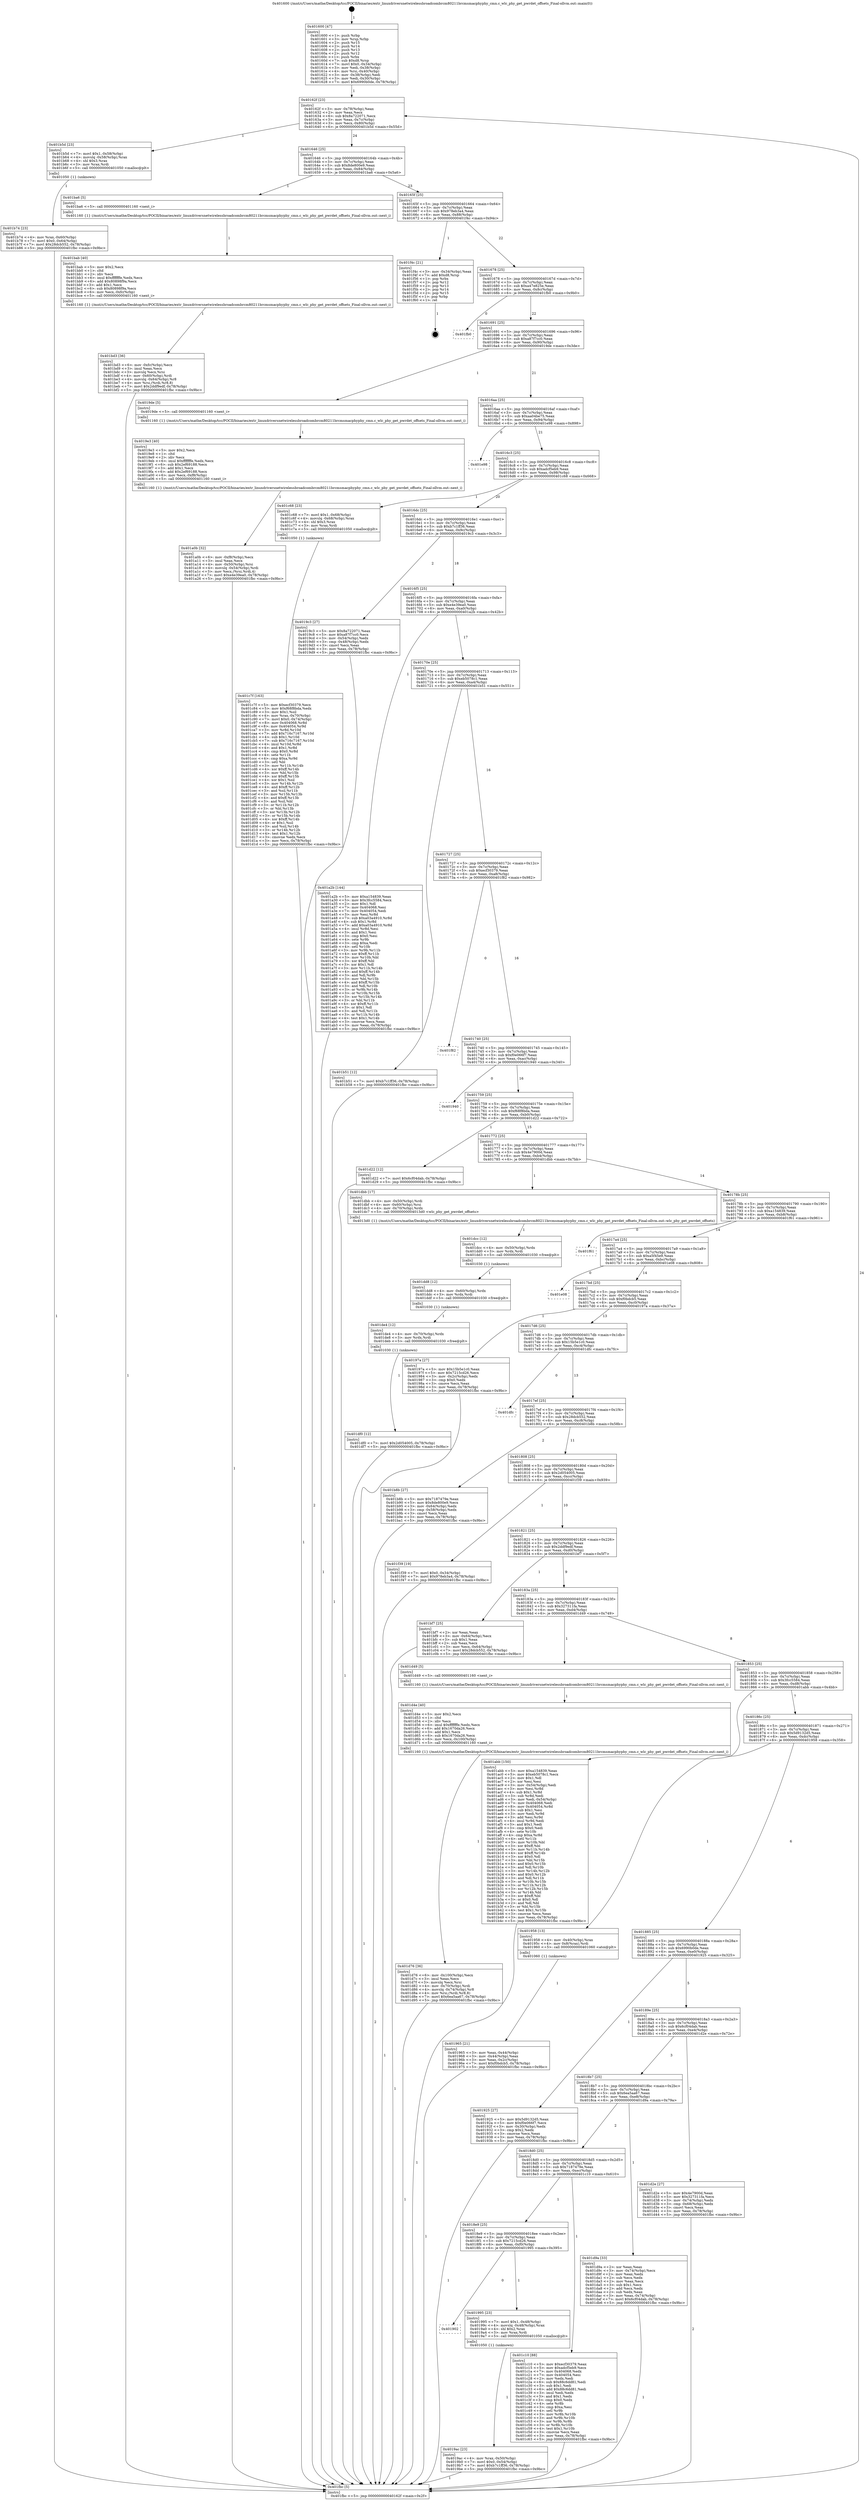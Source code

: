 digraph "0x401600" {
  label = "0x401600 (/mnt/c/Users/mathe/Desktop/tcc/POCII/binaries/extr_linuxdriversnetwirelessbroadcombrcm80211brcmsmacphyphy_cmn.c_wlc_phy_get_pwrdet_offsets_Final-ollvm.out::main(0))"
  labelloc = "t"
  node[shape=record]

  Entry [label="",width=0.3,height=0.3,shape=circle,fillcolor=black,style=filled]
  "0x40162f" [label="{
     0x40162f [23]\l
     | [instrs]\l
     &nbsp;&nbsp;0x40162f \<+3\>: mov -0x78(%rbp),%eax\l
     &nbsp;&nbsp;0x401632 \<+2\>: mov %eax,%ecx\l
     &nbsp;&nbsp;0x401634 \<+6\>: sub $0x8a722071,%ecx\l
     &nbsp;&nbsp;0x40163a \<+3\>: mov %eax,-0x7c(%rbp)\l
     &nbsp;&nbsp;0x40163d \<+3\>: mov %ecx,-0x80(%rbp)\l
     &nbsp;&nbsp;0x401640 \<+6\>: je 0000000000401b5d \<main+0x55d\>\l
  }"]
  "0x401b5d" [label="{
     0x401b5d [23]\l
     | [instrs]\l
     &nbsp;&nbsp;0x401b5d \<+7\>: movl $0x1,-0x58(%rbp)\l
     &nbsp;&nbsp;0x401b64 \<+4\>: movslq -0x58(%rbp),%rax\l
     &nbsp;&nbsp;0x401b68 \<+4\>: shl $0x3,%rax\l
     &nbsp;&nbsp;0x401b6c \<+3\>: mov %rax,%rdi\l
     &nbsp;&nbsp;0x401b6f \<+5\>: call 0000000000401050 \<malloc@plt\>\l
     | [calls]\l
     &nbsp;&nbsp;0x401050 \{1\} (unknown)\l
  }"]
  "0x401646" [label="{
     0x401646 [25]\l
     | [instrs]\l
     &nbsp;&nbsp;0x401646 \<+5\>: jmp 000000000040164b \<main+0x4b\>\l
     &nbsp;&nbsp;0x40164b \<+3\>: mov -0x7c(%rbp),%eax\l
     &nbsp;&nbsp;0x40164e \<+5\>: sub $0x8de800e9,%eax\l
     &nbsp;&nbsp;0x401653 \<+6\>: mov %eax,-0x84(%rbp)\l
     &nbsp;&nbsp;0x401659 \<+6\>: je 0000000000401ba6 \<main+0x5a6\>\l
  }"]
  Exit [label="",width=0.3,height=0.3,shape=circle,fillcolor=black,style=filled,peripheries=2]
  "0x401ba6" [label="{
     0x401ba6 [5]\l
     | [instrs]\l
     &nbsp;&nbsp;0x401ba6 \<+5\>: call 0000000000401160 \<next_i\>\l
     | [calls]\l
     &nbsp;&nbsp;0x401160 \{1\} (/mnt/c/Users/mathe/Desktop/tcc/POCII/binaries/extr_linuxdriversnetwirelessbroadcombrcm80211brcmsmacphyphy_cmn.c_wlc_phy_get_pwrdet_offsets_Final-ollvm.out::next_i)\l
  }"]
  "0x40165f" [label="{
     0x40165f [25]\l
     | [instrs]\l
     &nbsp;&nbsp;0x40165f \<+5\>: jmp 0000000000401664 \<main+0x64\>\l
     &nbsp;&nbsp;0x401664 \<+3\>: mov -0x7c(%rbp),%eax\l
     &nbsp;&nbsp;0x401667 \<+5\>: sub $0x978eb3a4,%eax\l
     &nbsp;&nbsp;0x40166c \<+6\>: mov %eax,-0x88(%rbp)\l
     &nbsp;&nbsp;0x401672 \<+6\>: je 0000000000401f4c \<main+0x94c\>\l
  }"]
  "0x401df0" [label="{
     0x401df0 [12]\l
     | [instrs]\l
     &nbsp;&nbsp;0x401df0 \<+7\>: movl $0x2d054005,-0x78(%rbp)\l
     &nbsp;&nbsp;0x401df7 \<+5\>: jmp 0000000000401fbc \<main+0x9bc\>\l
  }"]
  "0x401f4c" [label="{
     0x401f4c [21]\l
     | [instrs]\l
     &nbsp;&nbsp;0x401f4c \<+3\>: mov -0x34(%rbp),%eax\l
     &nbsp;&nbsp;0x401f4f \<+7\>: add $0xd8,%rsp\l
     &nbsp;&nbsp;0x401f56 \<+1\>: pop %rbx\l
     &nbsp;&nbsp;0x401f57 \<+2\>: pop %r12\l
     &nbsp;&nbsp;0x401f59 \<+2\>: pop %r13\l
     &nbsp;&nbsp;0x401f5b \<+2\>: pop %r14\l
     &nbsp;&nbsp;0x401f5d \<+2\>: pop %r15\l
     &nbsp;&nbsp;0x401f5f \<+1\>: pop %rbp\l
     &nbsp;&nbsp;0x401f60 \<+1\>: ret\l
  }"]
  "0x401678" [label="{
     0x401678 [25]\l
     | [instrs]\l
     &nbsp;&nbsp;0x401678 \<+5\>: jmp 000000000040167d \<main+0x7d\>\l
     &nbsp;&nbsp;0x40167d \<+3\>: mov -0x7c(%rbp),%eax\l
     &nbsp;&nbsp;0x401680 \<+5\>: sub $0xa47e825e,%eax\l
     &nbsp;&nbsp;0x401685 \<+6\>: mov %eax,-0x8c(%rbp)\l
     &nbsp;&nbsp;0x40168b \<+6\>: je 0000000000401fb0 \<main+0x9b0\>\l
  }"]
  "0x401de4" [label="{
     0x401de4 [12]\l
     | [instrs]\l
     &nbsp;&nbsp;0x401de4 \<+4\>: mov -0x70(%rbp),%rdx\l
     &nbsp;&nbsp;0x401de8 \<+3\>: mov %rdx,%rdi\l
     &nbsp;&nbsp;0x401deb \<+5\>: call 0000000000401030 \<free@plt\>\l
     | [calls]\l
     &nbsp;&nbsp;0x401030 \{1\} (unknown)\l
  }"]
  "0x401fb0" [label="{
     0x401fb0\l
  }", style=dashed]
  "0x401691" [label="{
     0x401691 [25]\l
     | [instrs]\l
     &nbsp;&nbsp;0x401691 \<+5\>: jmp 0000000000401696 \<main+0x96\>\l
     &nbsp;&nbsp;0x401696 \<+3\>: mov -0x7c(%rbp),%eax\l
     &nbsp;&nbsp;0x401699 \<+5\>: sub $0xa87f7cc0,%eax\l
     &nbsp;&nbsp;0x40169e \<+6\>: mov %eax,-0x90(%rbp)\l
     &nbsp;&nbsp;0x4016a4 \<+6\>: je 00000000004019de \<main+0x3de\>\l
  }"]
  "0x401dd8" [label="{
     0x401dd8 [12]\l
     | [instrs]\l
     &nbsp;&nbsp;0x401dd8 \<+4\>: mov -0x60(%rbp),%rdx\l
     &nbsp;&nbsp;0x401ddc \<+3\>: mov %rdx,%rdi\l
     &nbsp;&nbsp;0x401ddf \<+5\>: call 0000000000401030 \<free@plt\>\l
     | [calls]\l
     &nbsp;&nbsp;0x401030 \{1\} (unknown)\l
  }"]
  "0x4019de" [label="{
     0x4019de [5]\l
     | [instrs]\l
     &nbsp;&nbsp;0x4019de \<+5\>: call 0000000000401160 \<next_i\>\l
     | [calls]\l
     &nbsp;&nbsp;0x401160 \{1\} (/mnt/c/Users/mathe/Desktop/tcc/POCII/binaries/extr_linuxdriversnetwirelessbroadcombrcm80211brcmsmacphyphy_cmn.c_wlc_phy_get_pwrdet_offsets_Final-ollvm.out::next_i)\l
  }"]
  "0x4016aa" [label="{
     0x4016aa [25]\l
     | [instrs]\l
     &nbsp;&nbsp;0x4016aa \<+5\>: jmp 00000000004016af \<main+0xaf\>\l
     &nbsp;&nbsp;0x4016af \<+3\>: mov -0x7c(%rbp),%eax\l
     &nbsp;&nbsp;0x4016b2 \<+5\>: sub $0xaa04be75,%eax\l
     &nbsp;&nbsp;0x4016b7 \<+6\>: mov %eax,-0x94(%rbp)\l
     &nbsp;&nbsp;0x4016bd \<+6\>: je 0000000000401e98 \<main+0x898\>\l
  }"]
  "0x401dcc" [label="{
     0x401dcc [12]\l
     | [instrs]\l
     &nbsp;&nbsp;0x401dcc \<+4\>: mov -0x50(%rbp),%rdx\l
     &nbsp;&nbsp;0x401dd0 \<+3\>: mov %rdx,%rdi\l
     &nbsp;&nbsp;0x401dd3 \<+5\>: call 0000000000401030 \<free@plt\>\l
     | [calls]\l
     &nbsp;&nbsp;0x401030 \{1\} (unknown)\l
  }"]
  "0x401e98" [label="{
     0x401e98\l
  }", style=dashed]
  "0x4016c3" [label="{
     0x4016c3 [25]\l
     | [instrs]\l
     &nbsp;&nbsp;0x4016c3 \<+5\>: jmp 00000000004016c8 \<main+0xc8\>\l
     &nbsp;&nbsp;0x4016c8 \<+3\>: mov -0x7c(%rbp),%eax\l
     &nbsp;&nbsp;0x4016cb \<+5\>: sub $0xadcf5eb9,%eax\l
     &nbsp;&nbsp;0x4016d0 \<+6\>: mov %eax,-0x98(%rbp)\l
     &nbsp;&nbsp;0x4016d6 \<+6\>: je 0000000000401c68 \<main+0x668\>\l
  }"]
  "0x401d76" [label="{
     0x401d76 [36]\l
     | [instrs]\l
     &nbsp;&nbsp;0x401d76 \<+6\>: mov -0x100(%rbp),%ecx\l
     &nbsp;&nbsp;0x401d7c \<+3\>: imul %eax,%ecx\l
     &nbsp;&nbsp;0x401d7f \<+3\>: movslq %ecx,%rsi\l
     &nbsp;&nbsp;0x401d82 \<+4\>: mov -0x70(%rbp),%rdi\l
     &nbsp;&nbsp;0x401d86 \<+4\>: movslq -0x74(%rbp),%r8\l
     &nbsp;&nbsp;0x401d8a \<+4\>: mov %rsi,(%rdi,%r8,8)\l
     &nbsp;&nbsp;0x401d8e \<+7\>: movl $0x6ea5aa67,-0x78(%rbp)\l
     &nbsp;&nbsp;0x401d95 \<+5\>: jmp 0000000000401fbc \<main+0x9bc\>\l
  }"]
  "0x401c68" [label="{
     0x401c68 [23]\l
     | [instrs]\l
     &nbsp;&nbsp;0x401c68 \<+7\>: movl $0x1,-0x68(%rbp)\l
     &nbsp;&nbsp;0x401c6f \<+4\>: movslq -0x68(%rbp),%rax\l
     &nbsp;&nbsp;0x401c73 \<+4\>: shl $0x3,%rax\l
     &nbsp;&nbsp;0x401c77 \<+3\>: mov %rax,%rdi\l
     &nbsp;&nbsp;0x401c7a \<+5\>: call 0000000000401050 \<malloc@plt\>\l
     | [calls]\l
     &nbsp;&nbsp;0x401050 \{1\} (unknown)\l
  }"]
  "0x4016dc" [label="{
     0x4016dc [25]\l
     | [instrs]\l
     &nbsp;&nbsp;0x4016dc \<+5\>: jmp 00000000004016e1 \<main+0xe1\>\l
     &nbsp;&nbsp;0x4016e1 \<+3\>: mov -0x7c(%rbp),%eax\l
     &nbsp;&nbsp;0x4016e4 \<+5\>: sub $0xb7c1ff36,%eax\l
     &nbsp;&nbsp;0x4016e9 \<+6\>: mov %eax,-0x9c(%rbp)\l
     &nbsp;&nbsp;0x4016ef \<+6\>: je 00000000004019c3 \<main+0x3c3\>\l
  }"]
  "0x401d4e" [label="{
     0x401d4e [40]\l
     | [instrs]\l
     &nbsp;&nbsp;0x401d4e \<+5\>: mov $0x2,%ecx\l
     &nbsp;&nbsp;0x401d53 \<+1\>: cltd\l
     &nbsp;&nbsp;0x401d54 \<+2\>: idiv %ecx\l
     &nbsp;&nbsp;0x401d56 \<+6\>: imul $0xfffffffe,%edx,%ecx\l
     &nbsp;&nbsp;0x401d5c \<+6\>: add $0x1670da26,%ecx\l
     &nbsp;&nbsp;0x401d62 \<+3\>: add $0x1,%ecx\l
     &nbsp;&nbsp;0x401d65 \<+6\>: sub $0x1670da26,%ecx\l
     &nbsp;&nbsp;0x401d6b \<+6\>: mov %ecx,-0x100(%rbp)\l
     &nbsp;&nbsp;0x401d71 \<+5\>: call 0000000000401160 \<next_i\>\l
     | [calls]\l
     &nbsp;&nbsp;0x401160 \{1\} (/mnt/c/Users/mathe/Desktop/tcc/POCII/binaries/extr_linuxdriversnetwirelessbroadcombrcm80211brcmsmacphyphy_cmn.c_wlc_phy_get_pwrdet_offsets_Final-ollvm.out::next_i)\l
  }"]
  "0x4019c3" [label="{
     0x4019c3 [27]\l
     | [instrs]\l
     &nbsp;&nbsp;0x4019c3 \<+5\>: mov $0x8a722071,%eax\l
     &nbsp;&nbsp;0x4019c8 \<+5\>: mov $0xa87f7cc0,%ecx\l
     &nbsp;&nbsp;0x4019cd \<+3\>: mov -0x54(%rbp),%edx\l
     &nbsp;&nbsp;0x4019d0 \<+3\>: cmp -0x48(%rbp),%edx\l
     &nbsp;&nbsp;0x4019d3 \<+3\>: cmovl %ecx,%eax\l
     &nbsp;&nbsp;0x4019d6 \<+3\>: mov %eax,-0x78(%rbp)\l
     &nbsp;&nbsp;0x4019d9 \<+5\>: jmp 0000000000401fbc \<main+0x9bc\>\l
  }"]
  "0x4016f5" [label="{
     0x4016f5 [25]\l
     | [instrs]\l
     &nbsp;&nbsp;0x4016f5 \<+5\>: jmp 00000000004016fa \<main+0xfa\>\l
     &nbsp;&nbsp;0x4016fa \<+3\>: mov -0x7c(%rbp),%eax\l
     &nbsp;&nbsp;0x4016fd \<+5\>: sub $0xe4e39ea0,%eax\l
     &nbsp;&nbsp;0x401702 \<+6\>: mov %eax,-0xa0(%rbp)\l
     &nbsp;&nbsp;0x401708 \<+6\>: je 0000000000401a2b \<main+0x42b\>\l
  }"]
  "0x401c7f" [label="{
     0x401c7f [163]\l
     | [instrs]\l
     &nbsp;&nbsp;0x401c7f \<+5\>: mov $0xecf30379,%ecx\l
     &nbsp;&nbsp;0x401c84 \<+5\>: mov $0xf68f8bda,%edx\l
     &nbsp;&nbsp;0x401c89 \<+3\>: mov $0x1,%sil\l
     &nbsp;&nbsp;0x401c8c \<+4\>: mov %rax,-0x70(%rbp)\l
     &nbsp;&nbsp;0x401c90 \<+7\>: movl $0x0,-0x74(%rbp)\l
     &nbsp;&nbsp;0x401c97 \<+8\>: mov 0x404068,%r8d\l
     &nbsp;&nbsp;0x401c9f \<+8\>: mov 0x404054,%r9d\l
     &nbsp;&nbsp;0x401ca7 \<+3\>: mov %r8d,%r10d\l
     &nbsp;&nbsp;0x401caa \<+7\>: add $0x716c7167,%r10d\l
     &nbsp;&nbsp;0x401cb1 \<+4\>: sub $0x1,%r10d\l
     &nbsp;&nbsp;0x401cb5 \<+7\>: sub $0x716c7167,%r10d\l
     &nbsp;&nbsp;0x401cbc \<+4\>: imul %r10d,%r8d\l
     &nbsp;&nbsp;0x401cc0 \<+4\>: and $0x1,%r8d\l
     &nbsp;&nbsp;0x401cc4 \<+4\>: cmp $0x0,%r8d\l
     &nbsp;&nbsp;0x401cc8 \<+4\>: sete %r11b\l
     &nbsp;&nbsp;0x401ccc \<+4\>: cmp $0xa,%r9d\l
     &nbsp;&nbsp;0x401cd0 \<+3\>: setl %bl\l
     &nbsp;&nbsp;0x401cd3 \<+3\>: mov %r11b,%r14b\l
     &nbsp;&nbsp;0x401cd6 \<+4\>: xor $0xff,%r14b\l
     &nbsp;&nbsp;0x401cda \<+3\>: mov %bl,%r15b\l
     &nbsp;&nbsp;0x401cdd \<+4\>: xor $0xff,%r15b\l
     &nbsp;&nbsp;0x401ce1 \<+4\>: xor $0x1,%sil\l
     &nbsp;&nbsp;0x401ce5 \<+3\>: mov %r14b,%r12b\l
     &nbsp;&nbsp;0x401ce8 \<+4\>: and $0xff,%r12b\l
     &nbsp;&nbsp;0x401cec \<+3\>: and %sil,%r11b\l
     &nbsp;&nbsp;0x401cef \<+3\>: mov %r15b,%r13b\l
     &nbsp;&nbsp;0x401cf2 \<+4\>: and $0xff,%r13b\l
     &nbsp;&nbsp;0x401cf6 \<+3\>: and %sil,%bl\l
     &nbsp;&nbsp;0x401cf9 \<+3\>: or %r11b,%r12b\l
     &nbsp;&nbsp;0x401cfc \<+3\>: or %bl,%r13b\l
     &nbsp;&nbsp;0x401cff \<+3\>: xor %r13b,%r12b\l
     &nbsp;&nbsp;0x401d02 \<+3\>: or %r15b,%r14b\l
     &nbsp;&nbsp;0x401d05 \<+4\>: xor $0xff,%r14b\l
     &nbsp;&nbsp;0x401d09 \<+4\>: or $0x1,%sil\l
     &nbsp;&nbsp;0x401d0d \<+3\>: and %sil,%r14b\l
     &nbsp;&nbsp;0x401d10 \<+3\>: or %r14b,%r12b\l
     &nbsp;&nbsp;0x401d13 \<+4\>: test $0x1,%r12b\l
     &nbsp;&nbsp;0x401d17 \<+3\>: cmovne %edx,%ecx\l
     &nbsp;&nbsp;0x401d1a \<+3\>: mov %ecx,-0x78(%rbp)\l
     &nbsp;&nbsp;0x401d1d \<+5\>: jmp 0000000000401fbc \<main+0x9bc\>\l
  }"]
  "0x401a2b" [label="{
     0x401a2b [144]\l
     | [instrs]\l
     &nbsp;&nbsp;0x401a2b \<+5\>: mov $0xa154839,%eax\l
     &nbsp;&nbsp;0x401a30 \<+5\>: mov $0x3fcc5584,%ecx\l
     &nbsp;&nbsp;0x401a35 \<+2\>: mov $0x1,%dl\l
     &nbsp;&nbsp;0x401a37 \<+7\>: mov 0x404068,%esi\l
     &nbsp;&nbsp;0x401a3e \<+7\>: mov 0x404054,%edi\l
     &nbsp;&nbsp;0x401a45 \<+3\>: mov %esi,%r8d\l
     &nbsp;&nbsp;0x401a48 \<+7\>: sub $0xa03a4910,%r8d\l
     &nbsp;&nbsp;0x401a4f \<+4\>: sub $0x1,%r8d\l
     &nbsp;&nbsp;0x401a53 \<+7\>: add $0xa03a4910,%r8d\l
     &nbsp;&nbsp;0x401a5a \<+4\>: imul %r8d,%esi\l
     &nbsp;&nbsp;0x401a5e \<+3\>: and $0x1,%esi\l
     &nbsp;&nbsp;0x401a61 \<+3\>: cmp $0x0,%esi\l
     &nbsp;&nbsp;0x401a64 \<+4\>: sete %r9b\l
     &nbsp;&nbsp;0x401a68 \<+3\>: cmp $0xa,%edi\l
     &nbsp;&nbsp;0x401a6b \<+4\>: setl %r10b\l
     &nbsp;&nbsp;0x401a6f \<+3\>: mov %r9b,%r11b\l
     &nbsp;&nbsp;0x401a72 \<+4\>: xor $0xff,%r11b\l
     &nbsp;&nbsp;0x401a76 \<+3\>: mov %r10b,%bl\l
     &nbsp;&nbsp;0x401a79 \<+3\>: xor $0xff,%bl\l
     &nbsp;&nbsp;0x401a7c \<+3\>: xor $0x1,%dl\l
     &nbsp;&nbsp;0x401a7f \<+3\>: mov %r11b,%r14b\l
     &nbsp;&nbsp;0x401a82 \<+4\>: and $0xff,%r14b\l
     &nbsp;&nbsp;0x401a86 \<+3\>: and %dl,%r9b\l
     &nbsp;&nbsp;0x401a89 \<+3\>: mov %bl,%r15b\l
     &nbsp;&nbsp;0x401a8c \<+4\>: and $0xff,%r15b\l
     &nbsp;&nbsp;0x401a90 \<+3\>: and %dl,%r10b\l
     &nbsp;&nbsp;0x401a93 \<+3\>: or %r9b,%r14b\l
     &nbsp;&nbsp;0x401a96 \<+3\>: or %r10b,%r15b\l
     &nbsp;&nbsp;0x401a99 \<+3\>: xor %r15b,%r14b\l
     &nbsp;&nbsp;0x401a9c \<+3\>: or %bl,%r11b\l
     &nbsp;&nbsp;0x401a9f \<+4\>: xor $0xff,%r11b\l
     &nbsp;&nbsp;0x401aa3 \<+3\>: or $0x1,%dl\l
     &nbsp;&nbsp;0x401aa6 \<+3\>: and %dl,%r11b\l
     &nbsp;&nbsp;0x401aa9 \<+3\>: or %r11b,%r14b\l
     &nbsp;&nbsp;0x401aac \<+4\>: test $0x1,%r14b\l
     &nbsp;&nbsp;0x401ab0 \<+3\>: cmovne %ecx,%eax\l
     &nbsp;&nbsp;0x401ab3 \<+3\>: mov %eax,-0x78(%rbp)\l
     &nbsp;&nbsp;0x401ab6 \<+5\>: jmp 0000000000401fbc \<main+0x9bc\>\l
  }"]
  "0x40170e" [label="{
     0x40170e [25]\l
     | [instrs]\l
     &nbsp;&nbsp;0x40170e \<+5\>: jmp 0000000000401713 \<main+0x113\>\l
     &nbsp;&nbsp;0x401713 \<+3\>: mov -0x7c(%rbp),%eax\l
     &nbsp;&nbsp;0x401716 \<+5\>: sub $0xeb5078c1,%eax\l
     &nbsp;&nbsp;0x40171b \<+6\>: mov %eax,-0xa4(%rbp)\l
     &nbsp;&nbsp;0x401721 \<+6\>: je 0000000000401b51 \<main+0x551\>\l
  }"]
  "0x401bd3" [label="{
     0x401bd3 [36]\l
     | [instrs]\l
     &nbsp;&nbsp;0x401bd3 \<+6\>: mov -0xfc(%rbp),%ecx\l
     &nbsp;&nbsp;0x401bd9 \<+3\>: imul %eax,%ecx\l
     &nbsp;&nbsp;0x401bdc \<+3\>: movslq %ecx,%rsi\l
     &nbsp;&nbsp;0x401bdf \<+4\>: mov -0x60(%rbp),%rdi\l
     &nbsp;&nbsp;0x401be3 \<+4\>: movslq -0x64(%rbp),%r8\l
     &nbsp;&nbsp;0x401be7 \<+4\>: mov %rsi,(%rdi,%r8,8)\l
     &nbsp;&nbsp;0x401beb \<+7\>: movl $0x2ddf9edf,-0x78(%rbp)\l
     &nbsp;&nbsp;0x401bf2 \<+5\>: jmp 0000000000401fbc \<main+0x9bc\>\l
  }"]
  "0x401b51" [label="{
     0x401b51 [12]\l
     | [instrs]\l
     &nbsp;&nbsp;0x401b51 \<+7\>: movl $0xb7c1ff36,-0x78(%rbp)\l
     &nbsp;&nbsp;0x401b58 \<+5\>: jmp 0000000000401fbc \<main+0x9bc\>\l
  }"]
  "0x401727" [label="{
     0x401727 [25]\l
     | [instrs]\l
     &nbsp;&nbsp;0x401727 \<+5\>: jmp 000000000040172c \<main+0x12c\>\l
     &nbsp;&nbsp;0x40172c \<+3\>: mov -0x7c(%rbp),%eax\l
     &nbsp;&nbsp;0x40172f \<+5\>: sub $0xecf30379,%eax\l
     &nbsp;&nbsp;0x401734 \<+6\>: mov %eax,-0xa8(%rbp)\l
     &nbsp;&nbsp;0x40173a \<+6\>: je 0000000000401f82 \<main+0x982\>\l
  }"]
  "0x401bab" [label="{
     0x401bab [40]\l
     | [instrs]\l
     &nbsp;&nbsp;0x401bab \<+5\>: mov $0x2,%ecx\l
     &nbsp;&nbsp;0x401bb0 \<+1\>: cltd\l
     &nbsp;&nbsp;0x401bb1 \<+2\>: idiv %ecx\l
     &nbsp;&nbsp;0x401bb3 \<+6\>: imul $0xfffffffe,%edx,%ecx\l
     &nbsp;&nbsp;0x401bb9 \<+6\>: add $0x80898f9a,%ecx\l
     &nbsp;&nbsp;0x401bbf \<+3\>: add $0x1,%ecx\l
     &nbsp;&nbsp;0x401bc2 \<+6\>: sub $0x80898f9a,%ecx\l
     &nbsp;&nbsp;0x401bc8 \<+6\>: mov %ecx,-0xfc(%rbp)\l
     &nbsp;&nbsp;0x401bce \<+5\>: call 0000000000401160 \<next_i\>\l
     | [calls]\l
     &nbsp;&nbsp;0x401160 \{1\} (/mnt/c/Users/mathe/Desktop/tcc/POCII/binaries/extr_linuxdriversnetwirelessbroadcombrcm80211brcmsmacphyphy_cmn.c_wlc_phy_get_pwrdet_offsets_Final-ollvm.out::next_i)\l
  }"]
  "0x401f82" [label="{
     0x401f82\l
  }", style=dashed]
  "0x401740" [label="{
     0x401740 [25]\l
     | [instrs]\l
     &nbsp;&nbsp;0x401740 \<+5\>: jmp 0000000000401745 \<main+0x145\>\l
     &nbsp;&nbsp;0x401745 \<+3\>: mov -0x7c(%rbp),%eax\l
     &nbsp;&nbsp;0x401748 \<+5\>: sub $0xf0e066f7,%eax\l
     &nbsp;&nbsp;0x40174d \<+6\>: mov %eax,-0xac(%rbp)\l
     &nbsp;&nbsp;0x401753 \<+6\>: je 0000000000401940 \<main+0x340\>\l
  }"]
  "0x401b74" [label="{
     0x401b74 [23]\l
     | [instrs]\l
     &nbsp;&nbsp;0x401b74 \<+4\>: mov %rax,-0x60(%rbp)\l
     &nbsp;&nbsp;0x401b78 \<+7\>: movl $0x0,-0x64(%rbp)\l
     &nbsp;&nbsp;0x401b7f \<+7\>: movl $0x28dcb552,-0x78(%rbp)\l
     &nbsp;&nbsp;0x401b86 \<+5\>: jmp 0000000000401fbc \<main+0x9bc\>\l
  }"]
  "0x401940" [label="{
     0x401940\l
  }", style=dashed]
  "0x401759" [label="{
     0x401759 [25]\l
     | [instrs]\l
     &nbsp;&nbsp;0x401759 \<+5\>: jmp 000000000040175e \<main+0x15e\>\l
     &nbsp;&nbsp;0x40175e \<+3\>: mov -0x7c(%rbp),%eax\l
     &nbsp;&nbsp;0x401761 \<+5\>: sub $0xf68f8bda,%eax\l
     &nbsp;&nbsp;0x401766 \<+6\>: mov %eax,-0xb0(%rbp)\l
     &nbsp;&nbsp;0x40176c \<+6\>: je 0000000000401d22 \<main+0x722\>\l
  }"]
  "0x401a0b" [label="{
     0x401a0b [32]\l
     | [instrs]\l
     &nbsp;&nbsp;0x401a0b \<+6\>: mov -0xf8(%rbp),%ecx\l
     &nbsp;&nbsp;0x401a11 \<+3\>: imul %eax,%ecx\l
     &nbsp;&nbsp;0x401a14 \<+4\>: mov -0x50(%rbp),%rsi\l
     &nbsp;&nbsp;0x401a18 \<+4\>: movslq -0x54(%rbp),%rdi\l
     &nbsp;&nbsp;0x401a1c \<+3\>: mov %ecx,(%rsi,%rdi,4)\l
     &nbsp;&nbsp;0x401a1f \<+7\>: movl $0xe4e39ea0,-0x78(%rbp)\l
     &nbsp;&nbsp;0x401a26 \<+5\>: jmp 0000000000401fbc \<main+0x9bc\>\l
  }"]
  "0x401d22" [label="{
     0x401d22 [12]\l
     | [instrs]\l
     &nbsp;&nbsp;0x401d22 \<+7\>: movl $0x6cf04dab,-0x78(%rbp)\l
     &nbsp;&nbsp;0x401d29 \<+5\>: jmp 0000000000401fbc \<main+0x9bc\>\l
  }"]
  "0x401772" [label="{
     0x401772 [25]\l
     | [instrs]\l
     &nbsp;&nbsp;0x401772 \<+5\>: jmp 0000000000401777 \<main+0x177\>\l
     &nbsp;&nbsp;0x401777 \<+3\>: mov -0x7c(%rbp),%eax\l
     &nbsp;&nbsp;0x40177a \<+5\>: sub $0x4e7900d,%eax\l
     &nbsp;&nbsp;0x40177f \<+6\>: mov %eax,-0xb4(%rbp)\l
     &nbsp;&nbsp;0x401785 \<+6\>: je 0000000000401dbb \<main+0x7bb\>\l
  }"]
  "0x4019e3" [label="{
     0x4019e3 [40]\l
     | [instrs]\l
     &nbsp;&nbsp;0x4019e3 \<+5\>: mov $0x2,%ecx\l
     &nbsp;&nbsp;0x4019e8 \<+1\>: cltd\l
     &nbsp;&nbsp;0x4019e9 \<+2\>: idiv %ecx\l
     &nbsp;&nbsp;0x4019eb \<+6\>: imul $0xfffffffe,%edx,%ecx\l
     &nbsp;&nbsp;0x4019f1 \<+6\>: sub $0x2ef69188,%ecx\l
     &nbsp;&nbsp;0x4019f7 \<+3\>: add $0x1,%ecx\l
     &nbsp;&nbsp;0x4019fa \<+6\>: add $0x2ef69188,%ecx\l
     &nbsp;&nbsp;0x401a00 \<+6\>: mov %ecx,-0xf8(%rbp)\l
     &nbsp;&nbsp;0x401a06 \<+5\>: call 0000000000401160 \<next_i\>\l
     | [calls]\l
     &nbsp;&nbsp;0x401160 \{1\} (/mnt/c/Users/mathe/Desktop/tcc/POCII/binaries/extr_linuxdriversnetwirelessbroadcombrcm80211brcmsmacphyphy_cmn.c_wlc_phy_get_pwrdet_offsets_Final-ollvm.out::next_i)\l
  }"]
  "0x401dbb" [label="{
     0x401dbb [17]\l
     | [instrs]\l
     &nbsp;&nbsp;0x401dbb \<+4\>: mov -0x50(%rbp),%rdi\l
     &nbsp;&nbsp;0x401dbf \<+4\>: mov -0x60(%rbp),%rsi\l
     &nbsp;&nbsp;0x401dc3 \<+4\>: mov -0x70(%rbp),%rdx\l
     &nbsp;&nbsp;0x401dc7 \<+5\>: call 00000000004013d0 \<wlc_phy_get_pwrdet_offsets\>\l
     | [calls]\l
     &nbsp;&nbsp;0x4013d0 \{1\} (/mnt/c/Users/mathe/Desktop/tcc/POCII/binaries/extr_linuxdriversnetwirelessbroadcombrcm80211brcmsmacphyphy_cmn.c_wlc_phy_get_pwrdet_offsets_Final-ollvm.out::wlc_phy_get_pwrdet_offsets)\l
  }"]
  "0x40178b" [label="{
     0x40178b [25]\l
     | [instrs]\l
     &nbsp;&nbsp;0x40178b \<+5\>: jmp 0000000000401790 \<main+0x190\>\l
     &nbsp;&nbsp;0x401790 \<+3\>: mov -0x7c(%rbp),%eax\l
     &nbsp;&nbsp;0x401793 \<+5\>: sub $0xa154839,%eax\l
     &nbsp;&nbsp;0x401798 \<+6\>: mov %eax,-0xb8(%rbp)\l
     &nbsp;&nbsp;0x40179e \<+6\>: je 0000000000401f61 \<main+0x961\>\l
  }"]
  "0x4019ac" [label="{
     0x4019ac [23]\l
     | [instrs]\l
     &nbsp;&nbsp;0x4019ac \<+4\>: mov %rax,-0x50(%rbp)\l
     &nbsp;&nbsp;0x4019b0 \<+7\>: movl $0x0,-0x54(%rbp)\l
     &nbsp;&nbsp;0x4019b7 \<+7\>: movl $0xb7c1ff36,-0x78(%rbp)\l
     &nbsp;&nbsp;0x4019be \<+5\>: jmp 0000000000401fbc \<main+0x9bc\>\l
  }"]
  "0x401f61" [label="{
     0x401f61\l
  }", style=dashed]
  "0x4017a4" [label="{
     0x4017a4 [25]\l
     | [instrs]\l
     &nbsp;&nbsp;0x4017a4 \<+5\>: jmp 00000000004017a9 \<main+0x1a9\>\l
     &nbsp;&nbsp;0x4017a9 \<+3\>: mov -0x7c(%rbp),%eax\l
     &nbsp;&nbsp;0x4017ac \<+5\>: sub $0xa5f45e9,%eax\l
     &nbsp;&nbsp;0x4017b1 \<+6\>: mov %eax,-0xbc(%rbp)\l
     &nbsp;&nbsp;0x4017b7 \<+6\>: je 0000000000401e08 \<main+0x808\>\l
  }"]
  "0x401902" [label="{
     0x401902\l
  }", style=dashed]
  "0x401e08" [label="{
     0x401e08\l
  }", style=dashed]
  "0x4017bd" [label="{
     0x4017bd [25]\l
     | [instrs]\l
     &nbsp;&nbsp;0x4017bd \<+5\>: jmp 00000000004017c2 \<main+0x1c2\>\l
     &nbsp;&nbsp;0x4017c2 \<+3\>: mov -0x7c(%rbp),%eax\l
     &nbsp;&nbsp;0x4017c5 \<+5\>: sub $0xf0bdcb5,%eax\l
     &nbsp;&nbsp;0x4017ca \<+6\>: mov %eax,-0xc0(%rbp)\l
     &nbsp;&nbsp;0x4017d0 \<+6\>: je 000000000040197a \<main+0x37a\>\l
  }"]
  "0x401995" [label="{
     0x401995 [23]\l
     | [instrs]\l
     &nbsp;&nbsp;0x401995 \<+7\>: movl $0x1,-0x48(%rbp)\l
     &nbsp;&nbsp;0x40199c \<+4\>: movslq -0x48(%rbp),%rax\l
     &nbsp;&nbsp;0x4019a0 \<+4\>: shl $0x2,%rax\l
     &nbsp;&nbsp;0x4019a4 \<+3\>: mov %rax,%rdi\l
     &nbsp;&nbsp;0x4019a7 \<+5\>: call 0000000000401050 \<malloc@plt\>\l
     | [calls]\l
     &nbsp;&nbsp;0x401050 \{1\} (unknown)\l
  }"]
  "0x40197a" [label="{
     0x40197a [27]\l
     | [instrs]\l
     &nbsp;&nbsp;0x40197a \<+5\>: mov $0x15b5e1c0,%eax\l
     &nbsp;&nbsp;0x40197f \<+5\>: mov $0x7215cd26,%ecx\l
     &nbsp;&nbsp;0x401984 \<+3\>: mov -0x2c(%rbp),%edx\l
     &nbsp;&nbsp;0x401987 \<+3\>: cmp $0x0,%edx\l
     &nbsp;&nbsp;0x40198a \<+3\>: cmove %ecx,%eax\l
     &nbsp;&nbsp;0x40198d \<+3\>: mov %eax,-0x78(%rbp)\l
     &nbsp;&nbsp;0x401990 \<+5\>: jmp 0000000000401fbc \<main+0x9bc\>\l
  }"]
  "0x4017d6" [label="{
     0x4017d6 [25]\l
     | [instrs]\l
     &nbsp;&nbsp;0x4017d6 \<+5\>: jmp 00000000004017db \<main+0x1db\>\l
     &nbsp;&nbsp;0x4017db \<+3\>: mov -0x7c(%rbp),%eax\l
     &nbsp;&nbsp;0x4017de \<+5\>: sub $0x15b5e1c0,%eax\l
     &nbsp;&nbsp;0x4017e3 \<+6\>: mov %eax,-0xc4(%rbp)\l
     &nbsp;&nbsp;0x4017e9 \<+6\>: je 0000000000401dfc \<main+0x7fc\>\l
  }"]
  "0x4018e9" [label="{
     0x4018e9 [25]\l
     | [instrs]\l
     &nbsp;&nbsp;0x4018e9 \<+5\>: jmp 00000000004018ee \<main+0x2ee\>\l
     &nbsp;&nbsp;0x4018ee \<+3\>: mov -0x7c(%rbp),%eax\l
     &nbsp;&nbsp;0x4018f1 \<+5\>: sub $0x7215cd26,%eax\l
     &nbsp;&nbsp;0x4018f6 \<+6\>: mov %eax,-0xf0(%rbp)\l
     &nbsp;&nbsp;0x4018fc \<+6\>: je 0000000000401995 \<main+0x395\>\l
  }"]
  "0x401dfc" [label="{
     0x401dfc\l
  }", style=dashed]
  "0x4017ef" [label="{
     0x4017ef [25]\l
     | [instrs]\l
     &nbsp;&nbsp;0x4017ef \<+5\>: jmp 00000000004017f4 \<main+0x1f4\>\l
     &nbsp;&nbsp;0x4017f4 \<+3\>: mov -0x7c(%rbp),%eax\l
     &nbsp;&nbsp;0x4017f7 \<+5\>: sub $0x28dcb552,%eax\l
     &nbsp;&nbsp;0x4017fc \<+6\>: mov %eax,-0xc8(%rbp)\l
     &nbsp;&nbsp;0x401802 \<+6\>: je 0000000000401b8b \<main+0x58b\>\l
  }"]
  "0x401c10" [label="{
     0x401c10 [88]\l
     | [instrs]\l
     &nbsp;&nbsp;0x401c10 \<+5\>: mov $0xecf30379,%eax\l
     &nbsp;&nbsp;0x401c15 \<+5\>: mov $0xadcf5eb9,%ecx\l
     &nbsp;&nbsp;0x401c1a \<+7\>: mov 0x404068,%edx\l
     &nbsp;&nbsp;0x401c21 \<+7\>: mov 0x404054,%esi\l
     &nbsp;&nbsp;0x401c28 \<+2\>: mov %edx,%edi\l
     &nbsp;&nbsp;0x401c2a \<+6\>: sub $0x88c6dd81,%edi\l
     &nbsp;&nbsp;0x401c30 \<+3\>: sub $0x1,%edi\l
     &nbsp;&nbsp;0x401c33 \<+6\>: add $0x88c6dd81,%edi\l
     &nbsp;&nbsp;0x401c39 \<+3\>: imul %edi,%edx\l
     &nbsp;&nbsp;0x401c3c \<+3\>: and $0x1,%edx\l
     &nbsp;&nbsp;0x401c3f \<+3\>: cmp $0x0,%edx\l
     &nbsp;&nbsp;0x401c42 \<+4\>: sete %r8b\l
     &nbsp;&nbsp;0x401c46 \<+3\>: cmp $0xa,%esi\l
     &nbsp;&nbsp;0x401c49 \<+4\>: setl %r9b\l
     &nbsp;&nbsp;0x401c4d \<+3\>: mov %r8b,%r10b\l
     &nbsp;&nbsp;0x401c50 \<+3\>: and %r9b,%r10b\l
     &nbsp;&nbsp;0x401c53 \<+3\>: xor %r9b,%r8b\l
     &nbsp;&nbsp;0x401c56 \<+3\>: or %r8b,%r10b\l
     &nbsp;&nbsp;0x401c59 \<+4\>: test $0x1,%r10b\l
     &nbsp;&nbsp;0x401c5d \<+3\>: cmovne %ecx,%eax\l
     &nbsp;&nbsp;0x401c60 \<+3\>: mov %eax,-0x78(%rbp)\l
     &nbsp;&nbsp;0x401c63 \<+5\>: jmp 0000000000401fbc \<main+0x9bc\>\l
  }"]
  "0x401b8b" [label="{
     0x401b8b [27]\l
     | [instrs]\l
     &nbsp;&nbsp;0x401b8b \<+5\>: mov $0x7187479e,%eax\l
     &nbsp;&nbsp;0x401b90 \<+5\>: mov $0x8de800e9,%ecx\l
     &nbsp;&nbsp;0x401b95 \<+3\>: mov -0x64(%rbp),%edx\l
     &nbsp;&nbsp;0x401b98 \<+3\>: cmp -0x58(%rbp),%edx\l
     &nbsp;&nbsp;0x401b9b \<+3\>: cmovl %ecx,%eax\l
     &nbsp;&nbsp;0x401b9e \<+3\>: mov %eax,-0x78(%rbp)\l
     &nbsp;&nbsp;0x401ba1 \<+5\>: jmp 0000000000401fbc \<main+0x9bc\>\l
  }"]
  "0x401808" [label="{
     0x401808 [25]\l
     | [instrs]\l
     &nbsp;&nbsp;0x401808 \<+5\>: jmp 000000000040180d \<main+0x20d\>\l
     &nbsp;&nbsp;0x40180d \<+3\>: mov -0x7c(%rbp),%eax\l
     &nbsp;&nbsp;0x401810 \<+5\>: sub $0x2d054005,%eax\l
     &nbsp;&nbsp;0x401815 \<+6\>: mov %eax,-0xcc(%rbp)\l
     &nbsp;&nbsp;0x40181b \<+6\>: je 0000000000401f39 \<main+0x939\>\l
  }"]
  "0x4018d0" [label="{
     0x4018d0 [25]\l
     | [instrs]\l
     &nbsp;&nbsp;0x4018d0 \<+5\>: jmp 00000000004018d5 \<main+0x2d5\>\l
     &nbsp;&nbsp;0x4018d5 \<+3\>: mov -0x7c(%rbp),%eax\l
     &nbsp;&nbsp;0x4018d8 \<+5\>: sub $0x7187479e,%eax\l
     &nbsp;&nbsp;0x4018dd \<+6\>: mov %eax,-0xec(%rbp)\l
     &nbsp;&nbsp;0x4018e3 \<+6\>: je 0000000000401c10 \<main+0x610\>\l
  }"]
  "0x401f39" [label="{
     0x401f39 [19]\l
     | [instrs]\l
     &nbsp;&nbsp;0x401f39 \<+7\>: movl $0x0,-0x34(%rbp)\l
     &nbsp;&nbsp;0x401f40 \<+7\>: movl $0x978eb3a4,-0x78(%rbp)\l
     &nbsp;&nbsp;0x401f47 \<+5\>: jmp 0000000000401fbc \<main+0x9bc\>\l
  }"]
  "0x401821" [label="{
     0x401821 [25]\l
     | [instrs]\l
     &nbsp;&nbsp;0x401821 \<+5\>: jmp 0000000000401826 \<main+0x226\>\l
     &nbsp;&nbsp;0x401826 \<+3\>: mov -0x7c(%rbp),%eax\l
     &nbsp;&nbsp;0x401829 \<+5\>: sub $0x2ddf9edf,%eax\l
     &nbsp;&nbsp;0x40182e \<+6\>: mov %eax,-0xd0(%rbp)\l
     &nbsp;&nbsp;0x401834 \<+6\>: je 0000000000401bf7 \<main+0x5f7\>\l
  }"]
  "0x401d9a" [label="{
     0x401d9a [33]\l
     | [instrs]\l
     &nbsp;&nbsp;0x401d9a \<+2\>: xor %eax,%eax\l
     &nbsp;&nbsp;0x401d9c \<+3\>: mov -0x74(%rbp),%ecx\l
     &nbsp;&nbsp;0x401d9f \<+2\>: mov %eax,%edx\l
     &nbsp;&nbsp;0x401da1 \<+2\>: sub %ecx,%edx\l
     &nbsp;&nbsp;0x401da3 \<+2\>: mov %eax,%ecx\l
     &nbsp;&nbsp;0x401da5 \<+3\>: sub $0x1,%ecx\l
     &nbsp;&nbsp;0x401da8 \<+2\>: add %ecx,%edx\l
     &nbsp;&nbsp;0x401daa \<+2\>: sub %edx,%eax\l
     &nbsp;&nbsp;0x401dac \<+3\>: mov %eax,-0x74(%rbp)\l
     &nbsp;&nbsp;0x401daf \<+7\>: movl $0x6cf04dab,-0x78(%rbp)\l
     &nbsp;&nbsp;0x401db6 \<+5\>: jmp 0000000000401fbc \<main+0x9bc\>\l
  }"]
  "0x401bf7" [label="{
     0x401bf7 [25]\l
     | [instrs]\l
     &nbsp;&nbsp;0x401bf7 \<+2\>: xor %eax,%eax\l
     &nbsp;&nbsp;0x401bf9 \<+3\>: mov -0x64(%rbp),%ecx\l
     &nbsp;&nbsp;0x401bfc \<+3\>: sub $0x1,%eax\l
     &nbsp;&nbsp;0x401bff \<+2\>: sub %eax,%ecx\l
     &nbsp;&nbsp;0x401c01 \<+3\>: mov %ecx,-0x64(%rbp)\l
     &nbsp;&nbsp;0x401c04 \<+7\>: movl $0x28dcb552,-0x78(%rbp)\l
     &nbsp;&nbsp;0x401c0b \<+5\>: jmp 0000000000401fbc \<main+0x9bc\>\l
  }"]
  "0x40183a" [label="{
     0x40183a [25]\l
     | [instrs]\l
     &nbsp;&nbsp;0x40183a \<+5\>: jmp 000000000040183f \<main+0x23f\>\l
     &nbsp;&nbsp;0x40183f \<+3\>: mov -0x7c(%rbp),%eax\l
     &nbsp;&nbsp;0x401842 \<+5\>: sub $0x327311fa,%eax\l
     &nbsp;&nbsp;0x401847 \<+6\>: mov %eax,-0xd4(%rbp)\l
     &nbsp;&nbsp;0x40184d \<+6\>: je 0000000000401d49 \<main+0x749\>\l
  }"]
  "0x4018b7" [label="{
     0x4018b7 [25]\l
     | [instrs]\l
     &nbsp;&nbsp;0x4018b7 \<+5\>: jmp 00000000004018bc \<main+0x2bc\>\l
     &nbsp;&nbsp;0x4018bc \<+3\>: mov -0x7c(%rbp),%eax\l
     &nbsp;&nbsp;0x4018bf \<+5\>: sub $0x6ea5aa67,%eax\l
     &nbsp;&nbsp;0x4018c4 \<+6\>: mov %eax,-0xe8(%rbp)\l
     &nbsp;&nbsp;0x4018ca \<+6\>: je 0000000000401d9a \<main+0x79a\>\l
  }"]
  "0x401d49" [label="{
     0x401d49 [5]\l
     | [instrs]\l
     &nbsp;&nbsp;0x401d49 \<+5\>: call 0000000000401160 \<next_i\>\l
     | [calls]\l
     &nbsp;&nbsp;0x401160 \{1\} (/mnt/c/Users/mathe/Desktop/tcc/POCII/binaries/extr_linuxdriversnetwirelessbroadcombrcm80211brcmsmacphyphy_cmn.c_wlc_phy_get_pwrdet_offsets_Final-ollvm.out::next_i)\l
  }"]
  "0x401853" [label="{
     0x401853 [25]\l
     | [instrs]\l
     &nbsp;&nbsp;0x401853 \<+5\>: jmp 0000000000401858 \<main+0x258\>\l
     &nbsp;&nbsp;0x401858 \<+3\>: mov -0x7c(%rbp),%eax\l
     &nbsp;&nbsp;0x40185b \<+5\>: sub $0x3fcc5584,%eax\l
     &nbsp;&nbsp;0x401860 \<+6\>: mov %eax,-0xd8(%rbp)\l
     &nbsp;&nbsp;0x401866 \<+6\>: je 0000000000401abb \<main+0x4bb\>\l
  }"]
  "0x401d2e" [label="{
     0x401d2e [27]\l
     | [instrs]\l
     &nbsp;&nbsp;0x401d2e \<+5\>: mov $0x4e7900d,%eax\l
     &nbsp;&nbsp;0x401d33 \<+5\>: mov $0x327311fa,%ecx\l
     &nbsp;&nbsp;0x401d38 \<+3\>: mov -0x74(%rbp),%edx\l
     &nbsp;&nbsp;0x401d3b \<+3\>: cmp -0x68(%rbp),%edx\l
     &nbsp;&nbsp;0x401d3e \<+3\>: cmovl %ecx,%eax\l
     &nbsp;&nbsp;0x401d41 \<+3\>: mov %eax,-0x78(%rbp)\l
     &nbsp;&nbsp;0x401d44 \<+5\>: jmp 0000000000401fbc \<main+0x9bc\>\l
  }"]
  "0x401abb" [label="{
     0x401abb [150]\l
     | [instrs]\l
     &nbsp;&nbsp;0x401abb \<+5\>: mov $0xa154839,%eax\l
     &nbsp;&nbsp;0x401ac0 \<+5\>: mov $0xeb5078c1,%ecx\l
     &nbsp;&nbsp;0x401ac5 \<+2\>: mov $0x1,%dl\l
     &nbsp;&nbsp;0x401ac7 \<+2\>: xor %esi,%esi\l
     &nbsp;&nbsp;0x401ac9 \<+3\>: mov -0x54(%rbp),%edi\l
     &nbsp;&nbsp;0x401acc \<+3\>: mov %esi,%r8d\l
     &nbsp;&nbsp;0x401acf \<+4\>: sub $0x1,%r8d\l
     &nbsp;&nbsp;0x401ad3 \<+3\>: sub %r8d,%edi\l
     &nbsp;&nbsp;0x401ad6 \<+3\>: mov %edi,-0x54(%rbp)\l
     &nbsp;&nbsp;0x401ad9 \<+7\>: mov 0x404068,%edi\l
     &nbsp;&nbsp;0x401ae0 \<+8\>: mov 0x404054,%r8d\l
     &nbsp;&nbsp;0x401ae8 \<+3\>: sub $0x1,%esi\l
     &nbsp;&nbsp;0x401aeb \<+3\>: mov %edi,%r9d\l
     &nbsp;&nbsp;0x401aee \<+3\>: add %esi,%r9d\l
     &nbsp;&nbsp;0x401af1 \<+4\>: imul %r9d,%edi\l
     &nbsp;&nbsp;0x401af5 \<+3\>: and $0x1,%edi\l
     &nbsp;&nbsp;0x401af8 \<+3\>: cmp $0x0,%edi\l
     &nbsp;&nbsp;0x401afb \<+4\>: sete %r10b\l
     &nbsp;&nbsp;0x401aff \<+4\>: cmp $0xa,%r8d\l
     &nbsp;&nbsp;0x401b03 \<+4\>: setl %r11b\l
     &nbsp;&nbsp;0x401b07 \<+3\>: mov %r10b,%bl\l
     &nbsp;&nbsp;0x401b0a \<+3\>: xor $0xff,%bl\l
     &nbsp;&nbsp;0x401b0d \<+3\>: mov %r11b,%r14b\l
     &nbsp;&nbsp;0x401b10 \<+4\>: xor $0xff,%r14b\l
     &nbsp;&nbsp;0x401b14 \<+3\>: xor $0x0,%dl\l
     &nbsp;&nbsp;0x401b17 \<+3\>: mov %bl,%r15b\l
     &nbsp;&nbsp;0x401b1a \<+4\>: and $0x0,%r15b\l
     &nbsp;&nbsp;0x401b1e \<+3\>: and %dl,%r10b\l
     &nbsp;&nbsp;0x401b21 \<+3\>: mov %r14b,%r12b\l
     &nbsp;&nbsp;0x401b24 \<+4\>: and $0x0,%r12b\l
     &nbsp;&nbsp;0x401b28 \<+3\>: and %dl,%r11b\l
     &nbsp;&nbsp;0x401b2b \<+3\>: or %r10b,%r15b\l
     &nbsp;&nbsp;0x401b2e \<+3\>: or %r11b,%r12b\l
     &nbsp;&nbsp;0x401b31 \<+3\>: xor %r12b,%r15b\l
     &nbsp;&nbsp;0x401b34 \<+3\>: or %r14b,%bl\l
     &nbsp;&nbsp;0x401b37 \<+3\>: xor $0xff,%bl\l
     &nbsp;&nbsp;0x401b3a \<+3\>: or $0x0,%dl\l
     &nbsp;&nbsp;0x401b3d \<+2\>: and %dl,%bl\l
     &nbsp;&nbsp;0x401b3f \<+3\>: or %bl,%r15b\l
     &nbsp;&nbsp;0x401b42 \<+4\>: test $0x1,%r15b\l
     &nbsp;&nbsp;0x401b46 \<+3\>: cmovne %ecx,%eax\l
     &nbsp;&nbsp;0x401b49 \<+3\>: mov %eax,-0x78(%rbp)\l
     &nbsp;&nbsp;0x401b4c \<+5\>: jmp 0000000000401fbc \<main+0x9bc\>\l
  }"]
  "0x40186c" [label="{
     0x40186c [25]\l
     | [instrs]\l
     &nbsp;&nbsp;0x40186c \<+5\>: jmp 0000000000401871 \<main+0x271\>\l
     &nbsp;&nbsp;0x401871 \<+3\>: mov -0x7c(%rbp),%eax\l
     &nbsp;&nbsp;0x401874 \<+5\>: sub $0x5d9132d5,%eax\l
     &nbsp;&nbsp;0x401879 \<+6\>: mov %eax,-0xdc(%rbp)\l
     &nbsp;&nbsp;0x40187f \<+6\>: je 0000000000401958 \<main+0x358\>\l
  }"]
  "0x401965" [label="{
     0x401965 [21]\l
     | [instrs]\l
     &nbsp;&nbsp;0x401965 \<+3\>: mov %eax,-0x44(%rbp)\l
     &nbsp;&nbsp;0x401968 \<+3\>: mov -0x44(%rbp),%eax\l
     &nbsp;&nbsp;0x40196b \<+3\>: mov %eax,-0x2c(%rbp)\l
     &nbsp;&nbsp;0x40196e \<+7\>: movl $0xf0bdcb5,-0x78(%rbp)\l
     &nbsp;&nbsp;0x401975 \<+5\>: jmp 0000000000401fbc \<main+0x9bc\>\l
  }"]
  "0x401958" [label="{
     0x401958 [13]\l
     | [instrs]\l
     &nbsp;&nbsp;0x401958 \<+4\>: mov -0x40(%rbp),%rax\l
     &nbsp;&nbsp;0x40195c \<+4\>: mov 0x8(%rax),%rdi\l
     &nbsp;&nbsp;0x401960 \<+5\>: call 0000000000401060 \<atoi@plt\>\l
     | [calls]\l
     &nbsp;&nbsp;0x401060 \{1\} (unknown)\l
  }"]
  "0x401885" [label="{
     0x401885 [25]\l
     | [instrs]\l
     &nbsp;&nbsp;0x401885 \<+5\>: jmp 000000000040188a \<main+0x28a\>\l
     &nbsp;&nbsp;0x40188a \<+3\>: mov -0x7c(%rbp),%eax\l
     &nbsp;&nbsp;0x40188d \<+5\>: sub $0x6990b0de,%eax\l
     &nbsp;&nbsp;0x401892 \<+6\>: mov %eax,-0xe0(%rbp)\l
     &nbsp;&nbsp;0x401898 \<+6\>: je 0000000000401925 \<main+0x325\>\l
  }"]
  "0x401600" [label="{
     0x401600 [47]\l
     | [instrs]\l
     &nbsp;&nbsp;0x401600 \<+1\>: push %rbp\l
     &nbsp;&nbsp;0x401601 \<+3\>: mov %rsp,%rbp\l
     &nbsp;&nbsp;0x401604 \<+2\>: push %r15\l
     &nbsp;&nbsp;0x401606 \<+2\>: push %r14\l
     &nbsp;&nbsp;0x401608 \<+2\>: push %r13\l
     &nbsp;&nbsp;0x40160a \<+2\>: push %r12\l
     &nbsp;&nbsp;0x40160c \<+1\>: push %rbx\l
     &nbsp;&nbsp;0x40160d \<+7\>: sub $0xd8,%rsp\l
     &nbsp;&nbsp;0x401614 \<+7\>: movl $0x0,-0x34(%rbp)\l
     &nbsp;&nbsp;0x40161b \<+3\>: mov %edi,-0x38(%rbp)\l
     &nbsp;&nbsp;0x40161e \<+4\>: mov %rsi,-0x40(%rbp)\l
     &nbsp;&nbsp;0x401622 \<+3\>: mov -0x38(%rbp),%edi\l
     &nbsp;&nbsp;0x401625 \<+3\>: mov %edi,-0x30(%rbp)\l
     &nbsp;&nbsp;0x401628 \<+7\>: movl $0x6990b0de,-0x78(%rbp)\l
  }"]
  "0x401925" [label="{
     0x401925 [27]\l
     | [instrs]\l
     &nbsp;&nbsp;0x401925 \<+5\>: mov $0x5d9132d5,%eax\l
     &nbsp;&nbsp;0x40192a \<+5\>: mov $0xf0e066f7,%ecx\l
     &nbsp;&nbsp;0x40192f \<+3\>: mov -0x30(%rbp),%edx\l
     &nbsp;&nbsp;0x401932 \<+3\>: cmp $0x2,%edx\l
     &nbsp;&nbsp;0x401935 \<+3\>: cmovne %ecx,%eax\l
     &nbsp;&nbsp;0x401938 \<+3\>: mov %eax,-0x78(%rbp)\l
     &nbsp;&nbsp;0x40193b \<+5\>: jmp 0000000000401fbc \<main+0x9bc\>\l
  }"]
  "0x40189e" [label="{
     0x40189e [25]\l
     | [instrs]\l
     &nbsp;&nbsp;0x40189e \<+5\>: jmp 00000000004018a3 \<main+0x2a3\>\l
     &nbsp;&nbsp;0x4018a3 \<+3\>: mov -0x7c(%rbp),%eax\l
     &nbsp;&nbsp;0x4018a6 \<+5\>: sub $0x6cf04dab,%eax\l
     &nbsp;&nbsp;0x4018ab \<+6\>: mov %eax,-0xe4(%rbp)\l
     &nbsp;&nbsp;0x4018b1 \<+6\>: je 0000000000401d2e \<main+0x72e\>\l
  }"]
  "0x401fbc" [label="{
     0x401fbc [5]\l
     | [instrs]\l
     &nbsp;&nbsp;0x401fbc \<+5\>: jmp 000000000040162f \<main+0x2f\>\l
  }"]
  Entry -> "0x401600" [label=" 1"]
  "0x40162f" -> "0x401b5d" [label=" 1"]
  "0x40162f" -> "0x401646" [label=" 24"]
  "0x401f4c" -> Exit [label=" 1"]
  "0x401646" -> "0x401ba6" [label=" 1"]
  "0x401646" -> "0x40165f" [label=" 23"]
  "0x401f39" -> "0x401fbc" [label=" 1"]
  "0x40165f" -> "0x401f4c" [label=" 1"]
  "0x40165f" -> "0x401678" [label=" 22"]
  "0x401df0" -> "0x401fbc" [label=" 1"]
  "0x401678" -> "0x401fb0" [label=" 0"]
  "0x401678" -> "0x401691" [label=" 22"]
  "0x401de4" -> "0x401df0" [label=" 1"]
  "0x401691" -> "0x4019de" [label=" 1"]
  "0x401691" -> "0x4016aa" [label=" 21"]
  "0x401dd8" -> "0x401de4" [label=" 1"]
  "0x4016aa" -> "0x401e98" [label=" 0"]
  "0x4016aa" -> "0x4016c3" [label=" 21"]
  "0x401dcc" -> "0x401dd8" [label=" 1"]
  "0x4016c3" -> "0x401c68" [label=" 1"]
  "0x4016c3" -> "0x4016dc" [label=" 20"]
  "0x401dbb" -> "0x401dcc" [label=" 1"]
  "0x4016dc" -> "0x4019c3" [label=" 2"]
  "0x4016dc" -> "0x4016f5" [label=" 18"]
  "0x401d9a" -> "0x401fbc" [label=" 1"]
  "0x4016f5" -> "0x401a2b" [label=" 1"]
  "0x4016f5" -> "0x40170e" [label=" 17"]
  "0x401d76" -> "0x401fbc" [label=" 1"]
  "0x40170e" -> "0x401b51" [label=" 1"]
  "0x40170e" -> "0x401727" [label=" 16"]
  "0x401d4e" -> "0x401d76" [label=" 1"]
  "0x401727" -> "0x401f82" [label=" 0"]
  "0x401727" -> "0x401740" [label=" 16"]
  "0x401d49" -> "0x401d4e" [label=" 1"]
  "0x401740" -> "0x401940" [label=" 0"]
  "0x401740" -> "0x401759" [label=" 16"]
  "0x401d2e" -> "0x401fbc" [label=" 2"]
  "0x401759" -> "0x401d22" [label=" 1"]
  "0x401759" -> "0x401772" [label=" 15"]
  "0x401d22" -> "0x401fbc" [label=" 1"]
  "0x401772" -> "0x401dbb" [label=" 1"]
  "0x401772" -> "0x40178b" [label=" 14"]
  "0x401c7f" -> "0x401fbc" [label=" 1"]
  "0x40178b" -> "0x401f61" [label=" 0"]
  "0x40178b" -> "0x4017a4" [label=" 14"]
  "0x401c68" -> "0x401c7f" [label=" 1"]
  "0x4017a4" -> "0x401e08" [label=" 0"]
  "0x4017a4" -> "0x4017bd" [label=" 14"]
  "0x401c10" -> "0x401fbc" [label=" 1"]
  "0x4017bd" -> "0x40197a" [label=" 1"]
  "0x4017bd" -> "0x4017d6" [label=" 13"]
  "0x401bf7" -> "0x401fbc" [label=" 1"]
  "0x4017d6" -> "0x401dfc" [label=" 0"]
  "0x4017d6" -> "0x4017ef" [label=" 13"]
  "0x401bab" -> "0x401bd3" [label=" 1"]
  "0x4017ef" -> "0x401b8b" [label=" 2"]
  "0x4017ef" -> "0x401808" [label=" 11"]
  "0x401ba6" -> "0x401bab" [label=" 1"]
  "0x401808" -> "0x401f39" [label=" 1"]
  "0x401808" -> "0x401821" [label=" 10"]
  "0x401b74" -> "0x401fbc" [label=" 1"]
  "0x401821" -> "0x401bf7" [label=" 1"]
  "0x401821" -> "0x40183a" [label=" 9"]
  "0x401b5d" -> "0x401b74" [label=" 1"]
  "0x40183a" -> "0x401d49" [label=" 1"]
  "0x40183a" -> "0x401853" [label=" 8"]
  "0x401abb" -> "0x401fbc" [label=" 1"]
  "0x401853" -> "0x401abb" [label=" 1"]
  "0x401853" -> "0x40186c" [label=" 7"]
  "0x401a2b" -> "0x401fbc" [label=" 1"]
  "0x40186c" -> "0x401958" [label=" 1"]
  "0x40186c" -> "0x401885" [label=" 6"]
  "0x4019e3" -> "0x401a0b" [label=" 1"]
  "0x401885" -> "0x401925" [label=" 1"]
  "0x401885" -> "0x40189e" [label=" 5"]
  "0x401925" -> "0x401fbc" [label=" 1"]
  "0x401600" -> "0x40162f" [label=" 1"]
  "0x401fbc" -> "0x40162f" [label=" 24"]
  "0x401958" -> "0x401965" [label=" 1"]
  "0x401965" -> "0x401fbc" [label=" 1"]
  "0x40197a" -> "0x401fbc" [label=" 1"]
  "0x401a0b" -> "0x401fbc" [label=" 1"]
  "0x40189e" -> "0x401d2e" [label=" 2"]
  "0x40189e" -> "0x4018b7" [label=" 3"]
  "0x401b51" -> "0x401fbc" [label=" 1"]
  "0x4018b7" -> "0x401d9a" [label=" 1"]
  "0x4018b7" -> "0x4018d0" [label=" 2"]
  "0x401b8b" -> "0x401fbc" [label=" 2"]
  "0x4018d0" -> "0x401c10" [label=" 1"]
  "0x4018d0" -> "0x4018e9" [label=" 1"]
  "0x401bd3" -> "0x401fbc" [label=" 1"]
  "0x4018e9" -> "0x401995" [label=" 1"]
  "0x4018e9" -> "0x401902" [label=" 0"]
  "0x401995" -> "0x4019ac" [label=" 1"]
  "0x4019ac" -> "0x401fbc" [label=" 1"]
  "0x4019c3" -> "0x401fbc" [label=" 2"]
  "0x4019de" -> "0x4019e3" [label=" 1"]
}
